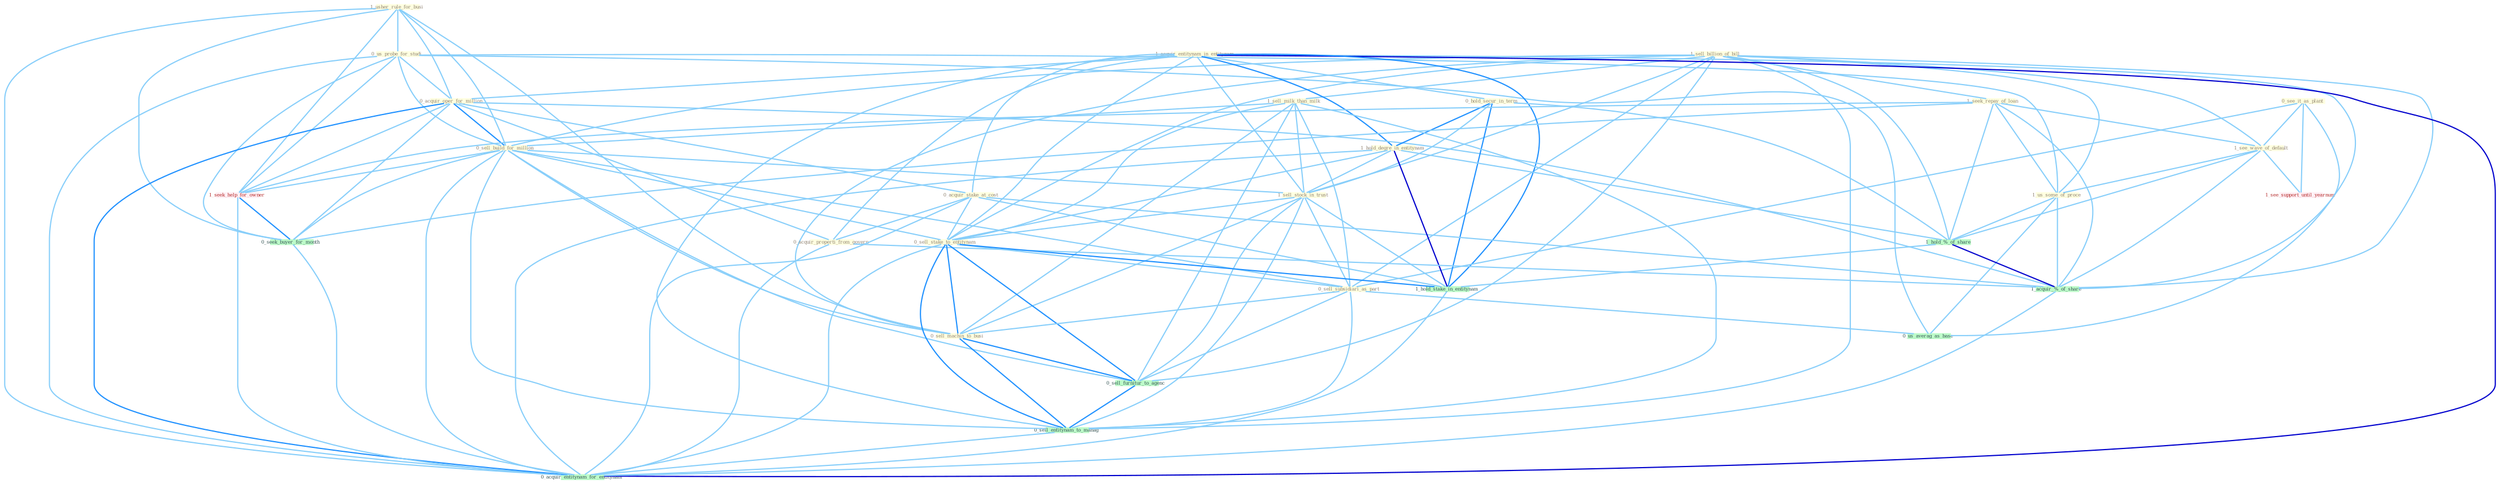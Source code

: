 Graph G{ 
    node
    [shape=polygon,style=filled,width=.5,height=.06,color="#BDFCC9",fixedsize=true,fontsize=4,
    fontcolor="#2f4f4f"];
    {node
    [color="#ffffe0", fontcolor="#8b7d6b"] "1_sell_billion_of_bill " "1_usher_rule_for_busi " "0_us_probe_for_studi " "1_acquir_entitynam_in_entitynam " "0_acquir_oper_for_million " "0_see_it_as_plant " "0_hold_secur_in_term " "0_acquir_stake_at_cost " "1_hold_degre_in_entitynam " "1_seek_repay_of_loan " "0_acquir_properti_from_govern " "1_sell_milk_than_milk " "0_sell_build_for_million " "1_see_wave_of_default " "1_sell_stock_in_trust " "1_us_some_of_proce " "0_sell_stake_to_entitynam " "0_sell_subsidiari_as_part " "0_sell_machin_to_busi "}
{node [color="#fff0f5", fontcolor="#b22222"] "1_seek_help_for_owner " "1_see_support_until_yearnum "}
edge [color="#B0E2FF"];

	"1_sell_billion_of_bill " -- "1_seek_repay_of_loan " [w="1", color="#87cefa" ];
	"1_sell_billion_of_bill " -- "1_sell_milk_than_milk " [w="1", color="#87cefa" ];
	"1_sell_billion_of_bill " -- "0_sell_build_for_million " [w="1", color="#87cefa" ];
	"1_sell_billion_of_bill " -- "1_see_wave_of_default " [w="1", color="#87cefa" ];
	"1_sell_billion_of_bill " -- "1_sell_stock_in_trust " [w="1", color="#87cefa" ];
	"1_sell_billion_of_bill " -- "1_us_some_of_proce " [w="1", color="#87cefa" ];
	"1_sell_billion_of_bill " -- "0_sell_stake_to_entitynam " [w="1", color="#87cefa" ];
	"1_sell_billion_of_bill " -- "0_sell_subsidiari_as_part " [w="1", color="#87cefa" ];
	"1_sell_billion_of_bill " -- "0_sell_machin_to_busi " [w="1", color="#87cefa" ];
	"1_sell_billion_of_bill " -- "1_hold_%_of_share " [w="1", color="#87cefa" ];
	"1_sell_billion_of_bill " -- "1_acquir_%_of_share " [w="1", color="#87cefa" ];
	"1_sell_billion_of_bill " -- "0_sell_furnitur_to_agenc " [w="1", color="#87cefa" ];
	"1_sell_billion_of_bill " -- "0_sell_entitynam_to_manag " [w="1", color="#87cefa" ];
	"1_usher_rule_for_busi " -- "0_us_probe_for_studi " [w="1", color="#87cefa" ];
	"1_usher_rule_for_busi " -- "0_acquir_oper_for_million " [w="1", color="#87cefa" ];
	"1_usher_rule_for_busi " -- "0_sell_build_for_million " [w="1", color="#87cefa" ];
	"1_usher_rule_for_busi " -- "0_sell_machin_to_busi " [w="1", color="#87cefa" ];
	"1_usher_rule_for_busi " -- "1_seek_help_for_owner " [w="1", color="#87cefa" ];
	"1_usher_rule_for_busi " -- "0_seek_buyer_for_month " [w="1", color="#87cefa" ];
	"1_usher_rule_for_busi " -- "0_acquir_entitynam_for_entitynam " [w="1", color="#87cefa" ];
	"0_us_probe_for_studi " -- "0_acquir_oper_for_million " [w="1", color="#87cefa" ];
	"0_us_probe_for_studi " -- "0_sell_build_for_million " [w="1", color="#87cefa" ];
	"0_us_probe_for_studi " -- "1_us_some_of_proce " [w="1", color="#87cefa" ];
	"0_us_probe_for_studi " -- "1_seek_help_for_owner " [w="1", color="#87cefa" ];
	"0_us_probe_for_studi " -- "0_seek_buyer_for_month " [w="1", color="#87cefa" ];
	"0_us_probe_for_studi " -- "0_us_averag_as_base " [w="1", color="#87cefa" ];
	"0_us_probe_for_studi " -- "0_acquir_entitynam_for_entitynam " [w="1", color="#87cefa" ];
	"1_acquir_entitynam_in_entitynam " -- "0_acquir_oper_for_million " [w="1", color="#87cefa" ];
	"1_acquir_entitynam_in_entitynam " -- "0_hold_secur_in_term " [w="1", color="#87cefa" ];
	"1_acquir_entitynam_in_entitynam " -- "0_acquir_stake_at_cost " [w="1", color="#87cefa" ];
	"1_acquir_entitynam_in_entitynam " -- "1_hold_degre_in_entitynam " [w="2", color="#1e90ff" , len=0.8];
	"1_acquir_entitynam_in_entitynam " -- "0_acquir_properti_from_govern " [w="1", color="#87cefa" ];
	"1_acquir_entitynam_in_entitynam " -- "1_sell_stock_in_trust " [w="1", color="#87cefa" ];
	"1_acquir_entitynam_in_entitynam " -- "0_sell_stake_to_entitynam " [w="1", color="#87cefa" ];
	"1_acquir_entitynam_in_entitynam " -- "1_hold_stake_in_entitynam " [w="2", color="#1e90ff" , len=0.8];
	"1_acquir_entitynam_in_entitynam " -- "1_acquir_%_of_share " [w="1", color="#87cefa" ];
	"1_acquir_entitynam_in_entitynam " -- "0_sell_entitynam_to_manag " [w="1", color="#87cefa" ];
	"1_acquir_entitynam_in_entitynam " -- "0_acquir_entitynam_for_entitynam " [w="3", color="#0000cd" , len=0.6];
	"0_acquir_oper_for_million " -- "0_acquir_stake_at_cost " [w="1", color="#87cefa" ];
	"0_acquir_oper_for_million " -- "0_acquir_properti_from_govern " [w="1", color="#87cefa" ];
	"0_acquir_oper_for_million " -- "0_sell_build_for_million " [w="2", color="#1e90ff" , len=0.8];
	"0_acquir_oper_for_million " -- "1_seek_help_for_owner " [w="1", color="#87cefa" ];
	"0_acquir_oper_for_million " -- "0_seek_buyer_for_month " [w="1", color="#87cefa" ];
	"0_acquir_oper_for_million " -- "1_acquir_%_of_share " [w="1", color="#87cefa" ];
	"0_acquir_oper_for_million " -- "0_acquir_entitynam_for_entitynam " [w="2", color="#1e90ff" , len=0.8];
	"0_see_it_as_plant " -- "1_see_wave_of_default " [w="1", color="#87cefa" ];
	"0_see_it_as_plant " -- "0_sell_subsidiari_as_part " [w="1", color="#87cefa" ];
	"0_see_it_as_plant " -- "1_see_support_until_yearnum " [w="1", color="#87cefa" ];
	"0_see_it_as_plant " -- "0_us_averag_as_base " [w="1", color="#87cefa" ];
	"0_hold_secur_in_term " -- "1_hold_degre_in_entitynam " [w="2", color="#1e90ff" , len=0.8];
	"0_hold_secur_in_term " -- "1_sell_stock_in_trust " [w="1", color="#87cefa" ];
	"0_hold_secur_in_term " -- "1_hold_%_of_share " [w="1", color="#87cefa" ];
	"0_hold_secur_in_term " -- "1_hold_stake_in_entitynam " [w="2", color="#1e90ff" , len=0.8];
	"0_acquir_stake_at_cost " -- "0_acquir_properti_from_govern " [w="1", color="#87cefa" ];
	"0_acquir_stake_at_cost " -- "0_sell_stake_to_entitynam " [w="1", color="#87cefa" ];
	"0_acquir_stake_at_cost " -- "1_hold_stake_in_entitynam " [w="1", color="#87cefa" ];
	"0_acquir_stake_at_cost " -- "1_acquir_%_of_share " [w="1", color="#87cefa" ];
	"0_acquir_stake_at_cost " -- "0_acquir_entitynam_for_entitynam " [w="1", color="#87cefa" ];
	"1_hold_degre_in_entitynam " -- "1_sell_stock_in_trust " [w="1", color="#87cefa" ];
	"1_hold_degre_in_entitynam " -- "0_sell_stake_to_entitynam " [w="1", color="#87cefa" ];
	"1_hold_degre_in_entitynam " -- "1_hold_%_of_share " [w="1", color="#87cefa" ];
	"1_hold_degre_in_entitynam " -- "1_hold_stake_in_entitynam " [w="3", color="#0000cd" , len=0.6];
	"1_hold_degre_in_entitynam " -- "0_acquir_entitynam_for_entitynam " [w="1", color="#87cefa" ];
	"1_seek_repay_of_loan " -- "1_see_wave_of_default " [w="1", color="#87cefa" ];
	"1_seek_repay_of_loan " -- "1_us_some_of_proce " [w="1", color="#87cefa" ];
	"1_seek_repay_of_loan " -- "1_hold_%_of_share " [w="1", color="#87cefa" ];
	"1_seek_repay_of_loan " -- "1_seek_help_for_owner " [w="1", color="#87cefa" ];
	"1_seek_repay_of_loan " -- "0_seek_buyer_for_month " [w="1", color="#87cefa" ];
	"1_seek_repay_of_loan " -- "1_acquir_%_of_share " [w="1", color="#87cefa" ];
	"0_acquir_properti_from_govern " -- "1_acquir_%_of_share " [w="1", color="#87cefa" ];
	"0_acquir_properti_from_govern " -- "0_acquir_entitynam_for_entitynam " [w="1", color="#87cefa" ];
	"1_sell_milk_than_milk " -- "0_sell_build_for_million " [w="1", color="#87cefa" ];
	"1_sell_milk_than_milk " -- "1_sell_stock_in_trust " [w="1", color="#87cefa" ];
	"1_sell_milk_than_milk " -- "0_sell_stake_to_entitynam " [w="1", color="#87cefa" ];
	"1_sell_milk_than_milk " -- "0_sell_subsidiari_as_part " [w="1", color="#87cefa" ];
	"1_sell_milk_than_milk " -- "0_sell_machin_to_busi " [w="1", color="#87cefa" ];
	"1_sell_milk_than_milk " -- "0_sell_furnitur_to_agenc " [w="1", color="#87cefa" ];
	"1_sell_milk_than_milk " -- "0_sell_entitynam_to_manag " [w="1", color="#87cefa" ];
	"0_sell_build_for_million " -- "1_sell_stock_in_trust " [w="1", color="#87cefa" ];
	"0_sell_build_for_million " -- "0_sell_stake_to_entitynam " [w="1", color="#87cefa" ];
	"0_sell_build_for_million " -- "0_sell_subsidiari_as_part " [w="1", color="#87cefa" ];
	"0_sell_build_for_million " -- "0_sell_machin_to_busi " [w="1", color="#87cefa" ];
	"0_sell_build_for_million " -- "1_seek_help_for_owner " [w="1", color="#87cefa" ];
	"0_sell_build_for_million " -- "0_seek_buyer_for_month " [w="1", color="#87cefa" ];
	"0_sell_build_for_million " -- "0_sell_furnitur_to_agenc " [w="1", color="#87cefa" ];
	"0_sell_build_for_million " -- "0_sell_entitynam_to_manag " [w="1", color="#87cefa" ];
	"0_sell_build_for_million " -- "0_acquir_entitynam_for_entitynam " [w="1", color="#87cefa" ];
	"1_see_wave_of_default " -- "1_us_some_of_proce " [w="1", color="#87cefa" ];
	"1_see_wave_of_default " -- "1_hold_%_of_share " [w="1", color="#87cefa" ];
	"1_see_wave_of_default " -- "1_acquir_%_of_share " [w="1", color="#87cefa" ];
	"1_see_wave_of_default " -- "1_see_support_until_yearnum " [w="1", color="#87cefa" ];
	"1_sell_stock_in_trust " -- "0_sell_stake_to_entitynam " [w="1", color="#87cefa" ];
	"1_sell_stock_in_trust " -- "0_sell_subsidiari_as_part " [w="1", color="#87cefa" ];
	"1_sell_stock_in_trust " -- "0_sell_machin_to_busi " [w="1", color="#87cefa" ];
	"1_sell_stock_in_trust " -- "1_hold_stake_in_entitynam " [w="1", color="#87cefa" ];
	"1_sell_stock_in_trust " -- "0_sell_furnitur_to_agenc " [w="1", color="#87cefa" ];
	"1_sell_stock_in_trust " -- "0_sell_entitynam_to_manag " [w="1", color="#87cefa" ];
	"1_us_some_of_proce " -- "1_hold_%_of_share " [w="1", color="#87cefa" ];
	"1_us_some_of_proce " -- "1_acquir_%_of_share " [w="1", color="#87cefa" ];
	"1_us_some_of_proce " -- "0_us_averag_as_base " [w="1", color="#87cefa" ];
	"0_sell_stake_to_entitynam " -- "0_sell_subsidiari_as_part " [w="1", color="#87cefa" ];
	"0_sell_stake_to_entitynam " -- "0_sell_machin_to_busi " [w="2", color="#1e90ff" , len=0.8];
	"0_sell_stake_to_entitynam " -- "1_hold_stake_in_entitynam " [w="2", color="#1e90ff" , len=0.8];
	"0_sell_stake_to_entitynam " -- "0_sell_furnitur_to_agenc " [w="2", color="#1e90ff" , len=0.8];
	"0_sell_stake_to_entitynam " -- "0_sell_entitynam_to_manag " [w="2", color="#1e90ff" , len=0.8];
	"0_sell_stake_to_entitynam " -- "0_acquir_entitynam_for_entitynam " [w="1", color="#87cefa" ];
	"0_sell_subsidiari_as_part " -- "0_sell_machin_to_busi " [w="1", color="#87cefa" ];
	"0_sell_subsidiari_as_part " -- "0_sell_furnitur_to_agenc " [w="1", color="#87cefa" ];
	"0_sell_subsidiari_as_part " -- "0_us_averag_as_base " [w="1", color="#87cefa" ];
	"0_sell_subsidiari_as_part " -- "0_sell_entitynam_to_manag " [w="1", color="#87cefa" ];
	"0_sell_machin_to_busi " -- "0_sell_furnitur_to_agenc " [w="2", color="#1e90ff" , len=0.8];
	"0_sell_machin_to_busi " -- "0_sell_entitynam_to_manag " [w="2", color="#1e90ff" , len=0.8];
	"1_hold_%_of_share " -- "1_hold_stake_in_entitynam " [w="1", color="#87cefa" ];
	"1_hold_%_of_share " -- "1_acquir_%_of_share " [w="3", color="#0000cd" , len=0.6];
	"1_hold_stake_in_entitynam " -- "0_acquir_entitynam_for_entitynam " [w="1", color="#87cefa" ];
	"1_seek_help_for_owner " -- "0_seek_buyer_for_month " [w="2", color="#1e90ff" , len=0.8];
	"1_seek_help_for_owner " -- "0_acquir_entitynam_for_entitynam " [w="1", color="#87cefa" ];
	"0_seek_buyer_for_month " -- "0_acquir_entitynam_for_entitynam " [w="1", color="#87cefa" ];
	"1_acquir_%_of_share " -- "0_acquir_entitynam_for_entitynam " [w="1", color="#87cefa" ];
	"0_sell_furnitur_to_agenc " -- "0_sell_entitynam_to_manag " [w="2", color="#1e90ff" , len=0.8];
	"0_sell_entitynam_to_manag " -- "0_acquir_entitynam_for_entitynam " [w="1", color="#87cefa" ];
}